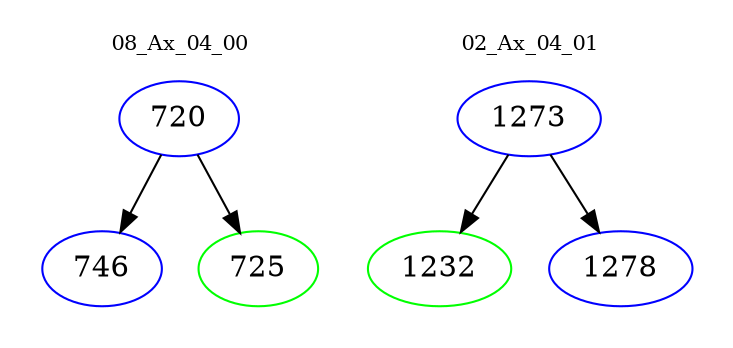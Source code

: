 digraph{
subgraph cluster_0 {
color = white
label = "08_Ax_04_00";
fontsize=10;
T0_720 [label="720", color="blue"]
T0_720 -> T0_746 [color="black"]
T0_746 [label="746", color="blue"]
T0_720 -> T0_725 [color="black"]
T0_725 [label="725", color="green"]
}
subgraph cluster_1 {
color = white
label = "02_Ax_04_01";
fontsize=10;
T1_1273 [label="1273", color="blue"]
T1_1273 -> T1_1232 [color="black"]
T1_1232 [label="1232", color="green"]
T1_1273 -> T1_1278 [color="black"]
T1_1278 [label="1278", color="blue"]
}
}
